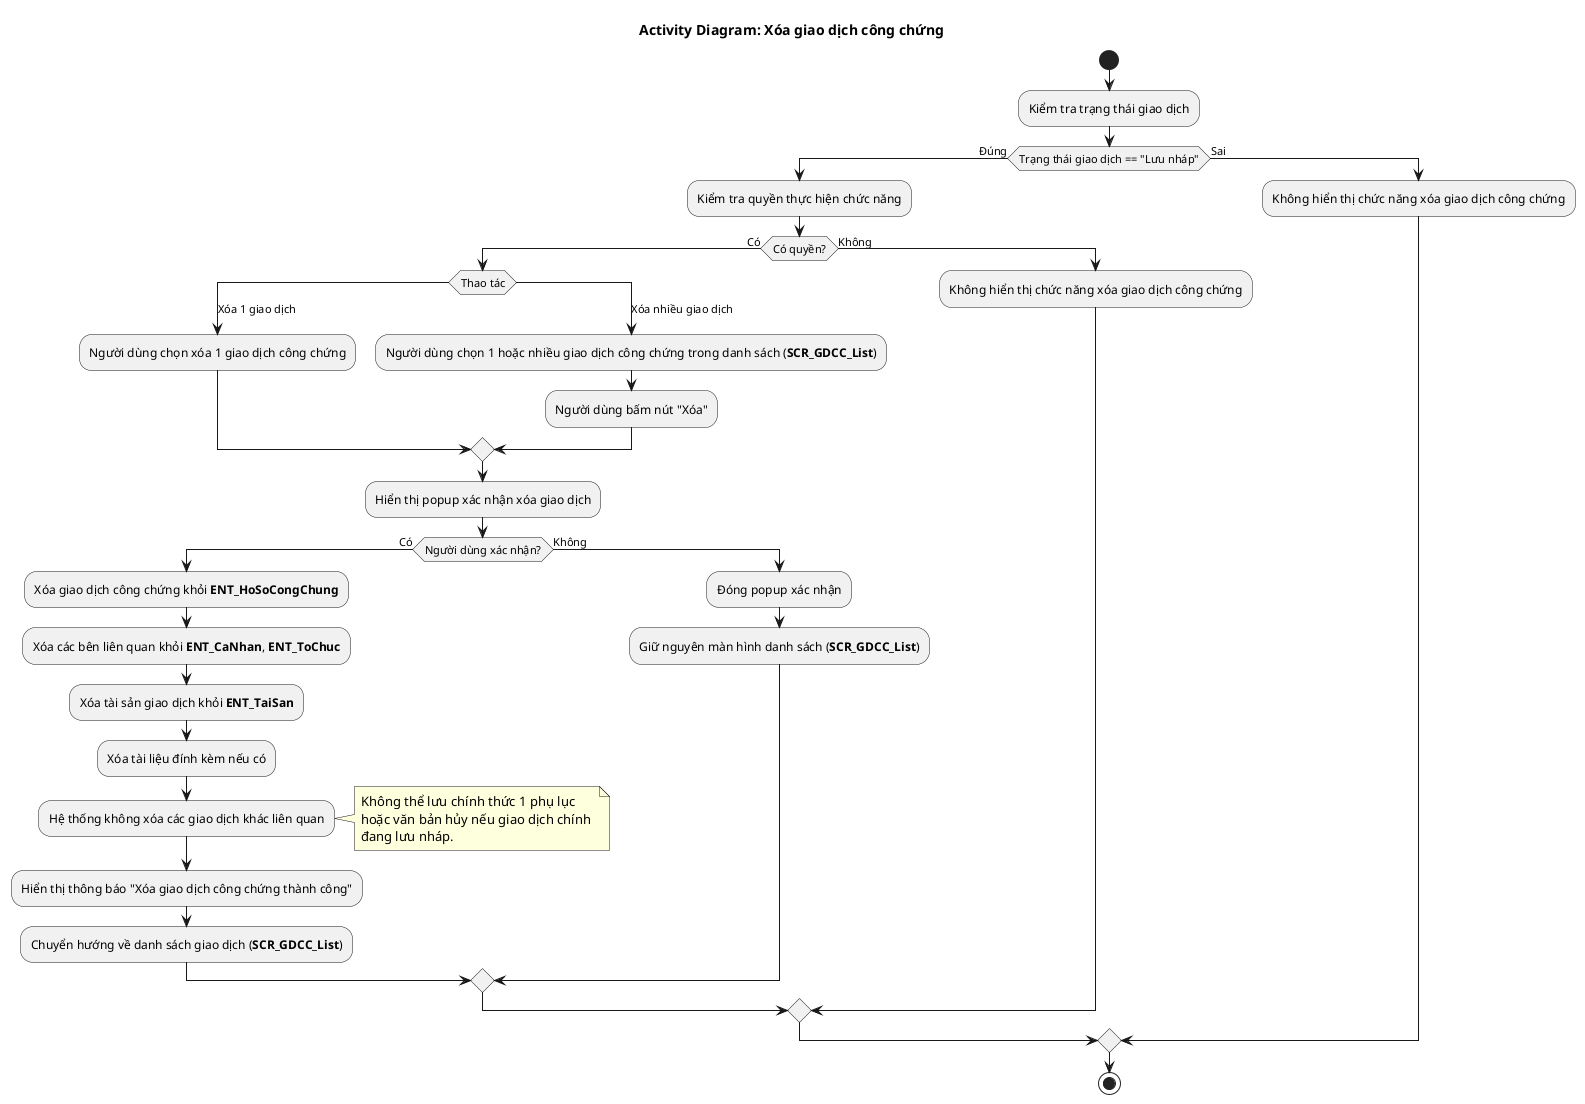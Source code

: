@startuml AD_GDCC_Delete
!pragma layout smetana
title Activity Diagram: Xóa giao dịch công chứng

start
:Kiểm tra trạng thái giao dịch;
if (Trạng thái giao dịch == "Lưu nháp") then (Đúng)
  :Kiểm tra quyền thực hiện chức năng;
  if (Có quyền?) then (Có)
    switch (Thao tác) 
        case (Xóa 1 giao dịch)
            :Người dùng chọn xóa 1 giao dịch công chứng;
        case (Xóa nhiều giao dịch)
            :Người dùng chọn 1 hoặc nhiều giao dịch công chứng trong danh sách (**SCR_GDCC_List**);
            :Người dùng bấm nút "Xóa";
        endswitch
    :Hiển thị popup xác nhận xóa giao dịch;
    if (Người dùng xác nhận?) then (Có)
      :Xóa giao dịch công chứng khỏi **ENT_HoSoCongChung**;
      :Xóa các bên liên quan khỏi **ENT_CaNhan**, **ENT_ToChuc**;
      :Xóa tài sản giao dịch khỏi **ENT_TaiSan**;
      :Xóa tài liệu đính kèm nếu có;
      :Hệ thống không xóa các giao dịch khác liên quan;
      note right
        Không thể lưu chính thức 1 phụ lục 
        hoặc văn bản hủy nếu giao dịch chính 
        đang lưu nháp.
      end note
      :Hiển thị thông báo "Xóa giao dịch công chứng thành công";
      :Chuyển hướng về danh sách giao dịch (**SCR_GDCC_List**);
    else (Không)
      :Đóng popup xác nhận;
      :Giữ nguyên màn hình danh sách (**SCR_GDCC_List**);
    endif
  else (Không)
    :Không hiển thị chức năng xóa giao dịch công chứng;
  endif
else (Sai)
    :Không hiển thị chức năng xóa giao dịch công chứng;
endif
stop
@enduml